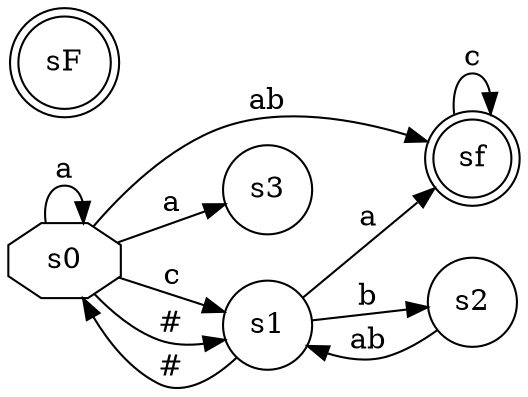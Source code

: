 // automatkkk.gv
digraph "automatkkk.gv" {
	rankdir=LR size="8,5"
	node [shape=octagon]
	s0
	node [shape=doublecircle]
	sf
	sF
	node [shape=circle]
	sf
	s3
	s0
	s1
	s2
	s0 -> sf [label=ab]
	s0 -> s1 [label=c]
	s0 -> s1 [label="#"]
	s0 -> s3 [label=a]
	s0 -> s0 [label=a]
	sf -> sf [label=c]
	s1 -> s0 [label="#"]
	s1 -> s2 [label=b]
	s1 -> sf [label=a]
	s2 -> s1 [label=ab]
}
